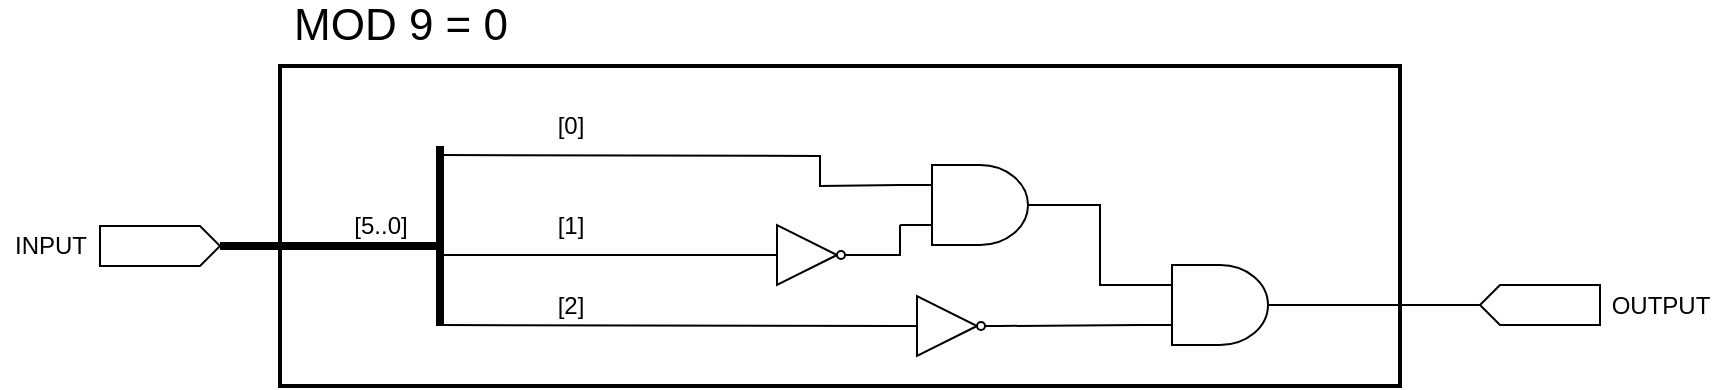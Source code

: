<mxfile version="14.7.2" type="device"><diagram id="St2Qbp4VxK494zuIMt41" name="Page-1"><mxGraphModel dx="496" dy="275" grid="1" gridSize="10" guides="1" tooltips="1" connect="1" arrows="1" fold="1" page="1" pageScale="1" pageWidth="1000000" pageHeight="1000000" math="0" shadow="0"><root><mxCell id="0"/><mxCell id="1" parent="0"/><mxCell id="2jxSxYcBFLbwyCtmqJCT-24" value="" style="rounded=0;whiteSpace=wrap;html=1;fillColor=none;strokeWidth=2;" parent="1" vertex="1"><mxGeometry x="520" y="160" width="560" height="160" as="geometry"/></mxCell><mxCell id="2jxSxYcBFLbwyCtmqJCT-1" value="" style="shape=mxgraph.arrows2.arrow;verticalLabelPosition=bottom;shadow=0;dashed=0;align=center;html=1;verticalAlign=top;strokeWidth=1;dy=0;dx=10;notch=0;" parent="1" vertex="1"><mxGeometry x="430" y="240" width="60" height="20" as="geometry"/></mxCell><mxCell id="2jxSxYcBFLbwyCtmqJCT-2" value="" style="endArrow=none;html=1;strokeWidth=4;exitX=1;exitY=0.5;exitDx=0;exitDy=0;exitPerimeter=0;" parent="1" source="2jxSxYcBFLbwyCtmqJCT-1" edge="1"><mxGeometry width="50" height="50" relative="1" as="geometry"><mxPoint x="460" y="290" as="sourcePoint"/><mxPoint x="600" y="250" as="targetPoint"/></mxGeometry></mxCell><mxCell id="2jxSxYcBFLbwyCtmqJCT-3" value="" style="endArrow=none;html=1;strokeWidth=4;" parent="1" edge="1"><mxGeometry width="50" height="50" relative="1" as="geometry"><mxPoint x="600" y="290" as="sourcePoint"/><mxPoint x="600" y="200" as="targetPoint"/></mxGeometry></mxCell><mxCell id="2jxSxYcBFLbwyCtmqJCT-5" value="" style="endArrow=none;html=1;strokeWidth=1;entryX=0;entryY=0.25;entryDx=0;entryDy=0;entryPerimeter=0;rounded=0;" parent="1" target="2jxSxYcBFLbwyCtmqJCT-9" edge="1"><mxGeometry width="50" height="50" relative="1" as="geometry"><mxPoint x="600" y="204.5" as="sourcePoint"/><mxPoint x="810" y="205" as="targetPoint"/><Array as="points"><mxPoint x="790" y="205"/><mxPoint x="790" y="220"/></Array></mxGeometry></mxCell><mxCell id="2jxSxYcBFLbwyCtmqJCT-6" value="" style="verticalLabelPosition=bottom;shadow=0;dashed=0;align=center;html=1;verticalAlign=top;shape=mxgraph.electrical.logic_gates.inverter_2" parent="1" vertex="1"><mxGeometry x="760" y="239.5" width="50" height="30" as="geometry"/></mxCell><mxCell id="2jxSxYcBFLbwyCtmqJCT-7" value="" style="endArrow=none;html=1;strokeWidth=1;entryX=0;entryY=0.5;entryDx=0;entryDy=0;entryPerimeter=0;" parent="1" target="2jxSxYcBFLbwyCtmqJCT-6" edge="1"><mxGeometry width="50" height="50" relative="1" as="geometry"><mxPoint x="600" y="254.5" as="sourcePoint"/><mxPoint x="720" y="239.5" as="targetPoint"/></mxGeometry></mxCell><mxCell id="2jxSxYcBFLbwyCtmqJCT-9" value="" style="verticalLabelPosition=bottom;shadow=0;dashed=0;align=center;html=1;verticalAlign=top;shape=mxgraph.electrical.logic_gates.logic_gate;operation=and;" parent="1" vertex="1"><mxGeometry x="830" y="209.5" width="80" height="40" as="geometry"/></mxCell><mxCell id="2jxSxYcBFLbwyCtmqJCT-12" value="" style="endArrow=none;html=1;strokeWidth=1;entryX=0;entryY=0.75;entryDx=0;entryDy=0;entryPerimeter=0;exitX=1;exitY=0.5;exitDx=0;exitDy=0;exitPerimeter=0;arcSize=0;" parent="1" source="2jxSxYcBFLbwyCtmqJCT-6" target="2jxSxYcBFLbwyCtmqJCT-9" edge="1"><mxGeometry width="50" height="50" relative="1" as="geometry"><mxPoint x="780" y="269.5" as="sourcePoint"/><mxPoint x="830" y="219.5" as="targetPoint"/><Array as="points"><mxPoint x="830" y="254.5"/><mxPoint x="830" y="239.5"/></Array></mxGeometry></mxCell><mxCell id="2jxSxYcBFLbwyCtmqJCT-13" value="" style="verticalLabelPosition=bottom;shadow=0;dashed=0;align=center;html=1;verticalAlign=top;shape=mxgraph.electrical.logic_gates.logic_gate;operation=and;" parent="1" vertex="1"><mxGeometry x="950" y="259.5" width="80" height="40" as="geometry"/></mxCell><mxCell id="2jxSxYcBFLbwyCtmqJCT-14" value="" style="endArrow=none;html=1;strokeWidth=1;entryX=1;entryY=0.5;entryDx=0;entryDy=0;entryPerimeter=0;exitX=0;exitY=0.25;exitDx=0;exitDy=0;exitPerimeter=0;arcSize=0;" parent="1" target="2jxSxYcBFLbwyCtmqJCT-9" edge="1"><mxGeometry width="50" height="50" relative="1" as="geometry"><mxPoint x="950" y="269.5" as="sourcePoint"/><mxPoint x="880" y="259.5" as="targetPoint"/><Array as="points"><mxPoint x="930" y="269.5"/><mxPoint x="930" y="229.5"/></Array></mxGeometry></mxCell><mxCell id="2jxSxYcBFLbwyCtmqJCT-15" value="" style="endArrow=none;html=1;strokeWidth=1;entryX=0;entryY=0.75;entryDx=0;entryDy=0;entryPerimeter=0;startArrow=none;exitX=1;exitY=0.5;exitDx=0;exitDy=0;exitPerimeter=0;" parent="1" edge="1" source="5SfhenOpIAGyo6sXEii5-1"><mxGeometry width="50" height="50" relative="1" as="geometry"><mxPoint x="600" y="289.5" as="sourcePoint"/><mxPoint x="950" y="289.5" as="targetPoint"/></mxGeometry></mxCell><mxCell id="2jxSxYcBFLbwyCtmqJCT-16" value="" style="shape=mxgraph.arrows2.arrow;verticalLabelPosition=bottom;shadow=0;dashed=0;align=center;html=1;verticalAlign=top;strokeWidth=1;dy=0;dx=10;notch=0;flipH=1;" parent="1" vertex="1"><mxGeometry x="1120" y="269.5" width="60" height="20" as="geometry"/></mxCell><mxCell id="2jxSxYcBFLbwyCtmqJCT-17" value="" style="endArrow=none;html=1;strokeWidth=1;exitX=1;exitY=0.5;exitDx=0;exitDy=0;exitPerimeter=0;entryX=1;entryY=0.5;entryDx=0;entryDy=0;entryPerimeter=0;" parent="1" target="2jxSxYcBFLbwyCtmqJCT-16" edge="1"><mxGeometry width="50" height="50" relative="1" as="geometry"><mxPoint x="1030" y="279.5" as="sourcePoint"/><mxPoint x="1090" y="259.5" as="targetPoint"/></mxGeometry></mxCell><mxCell id="2jxSxYcBFLbwyCtmqJCT-18" value="OUTPUT" style="text;html=1;align=center;verticalAlign=middle;resizable=0;points=[];autosize=1;strokeColor=none;" parent="1" vertex="1"><mxGeometry x="1180" y="269.5" width="60" height="20" as="geometry"/></mxCell><mxCell id="2jxSxYcBFLbwyCtmqJCT-19" value="INPUT" style="text;html=1;align=center;verticalAlign=middle;resizable=0;points=[];autosize=1;strokeColor=none;" parent="1" vertex="1"><mxGeometry x="380" y="240" width="50" height="20" as="geometry"/></mxCell><mxCell id="2jxSxYcBFLbwyCtmqJCT-20" value="[5..0]" style="text;html=1;align=center;verticalAlign=middle;resizable=0;points=[];autosize=1;strokeColor=none;" parent="1" vertex="1"><mxGeometry x="550" y="229.5" width="40" height="20" as="geometry"/></mxCell><mxCell id="2jxSxYcBFLbwyCtmqJCT-21" value="[0]" style="text;html=1;align=center;verticalAlign=middle;resizable=0;points=[];autosize=1;strokeColor=none;" parent="1" vertex="1"><mxGeometry x="650" y="180" width="30" height="20" as="geometry"/></mxCell><mxCell id="2jxSxYcBFLbwyCtmqJCT-22" value="[1]" style="text;html=1;align=center;verticalAlign=middle;resizable=0;points=[];autosize=1;strokeColor=none;" parent="1" vertex="1"><mxGeometry x="650" y="229.5" width="30" height="20" as="geometry"/></mxCell><mxCell id="2jxSxYcBFLbwyCtmqJCT-23" value="[2]" style="text;html=1;align=center;verticalAlign=middle;resizable=0;points=[];autosize=1;strokeColor=none;" parent="1" vertex="1"><mxGeometry x="650" y="269.5" width="30" height="20" as="geometry"/></mxCell><mxCell id="2jxSxYcBFLbwyCtmqJCT-25" value="&lt;font style=&quot;font-size: 22px&quot;&gt;MOD 9 = 0&lt;/font&gt;" style="text;html=1;align=center;verticalAlign=middle;resizable=0;points=[];autosize=1;strokeColor=none;" parent="1" vertex="1"><mxGeometry x="520" y="130" width="120" height="20" as="geometry"/></mxCell><mxCell id="5SfhenOpIAGyo6sXEii5-1" value="" style="verticalLabelPosition=bottom;shadow=0;dashed=0;align=center;html=1;verticalAlign=top;shape=mxgraph.electrical.logic_gates.inverter_2" vertex="1" parent="1"><mxGeometry x="830" y="275" width="50" height="30" as="geometry"/></mxCell><mxCell id="5SfhenOpIAGyo6sXEii5-2" value="" style="endArrow=none;html=1;strokeWidth=1;entryX=0;entryY=0.5;entryDx=0;entryDy=0;entryPerimeter=0;" edge="1" parent="1" target="5SfhenOpIAGyo6sXEii5-1"><mxGeometry width="50" height="50" relative="1" as="geometry"><mxPoint x="600" y="289.5" as="sourcePoint"/><mxPoint x="950" y="289.5" as="targetPoint"/></mxGeometry></mxCell></root></mxGraphModel></diagram></mxfile>